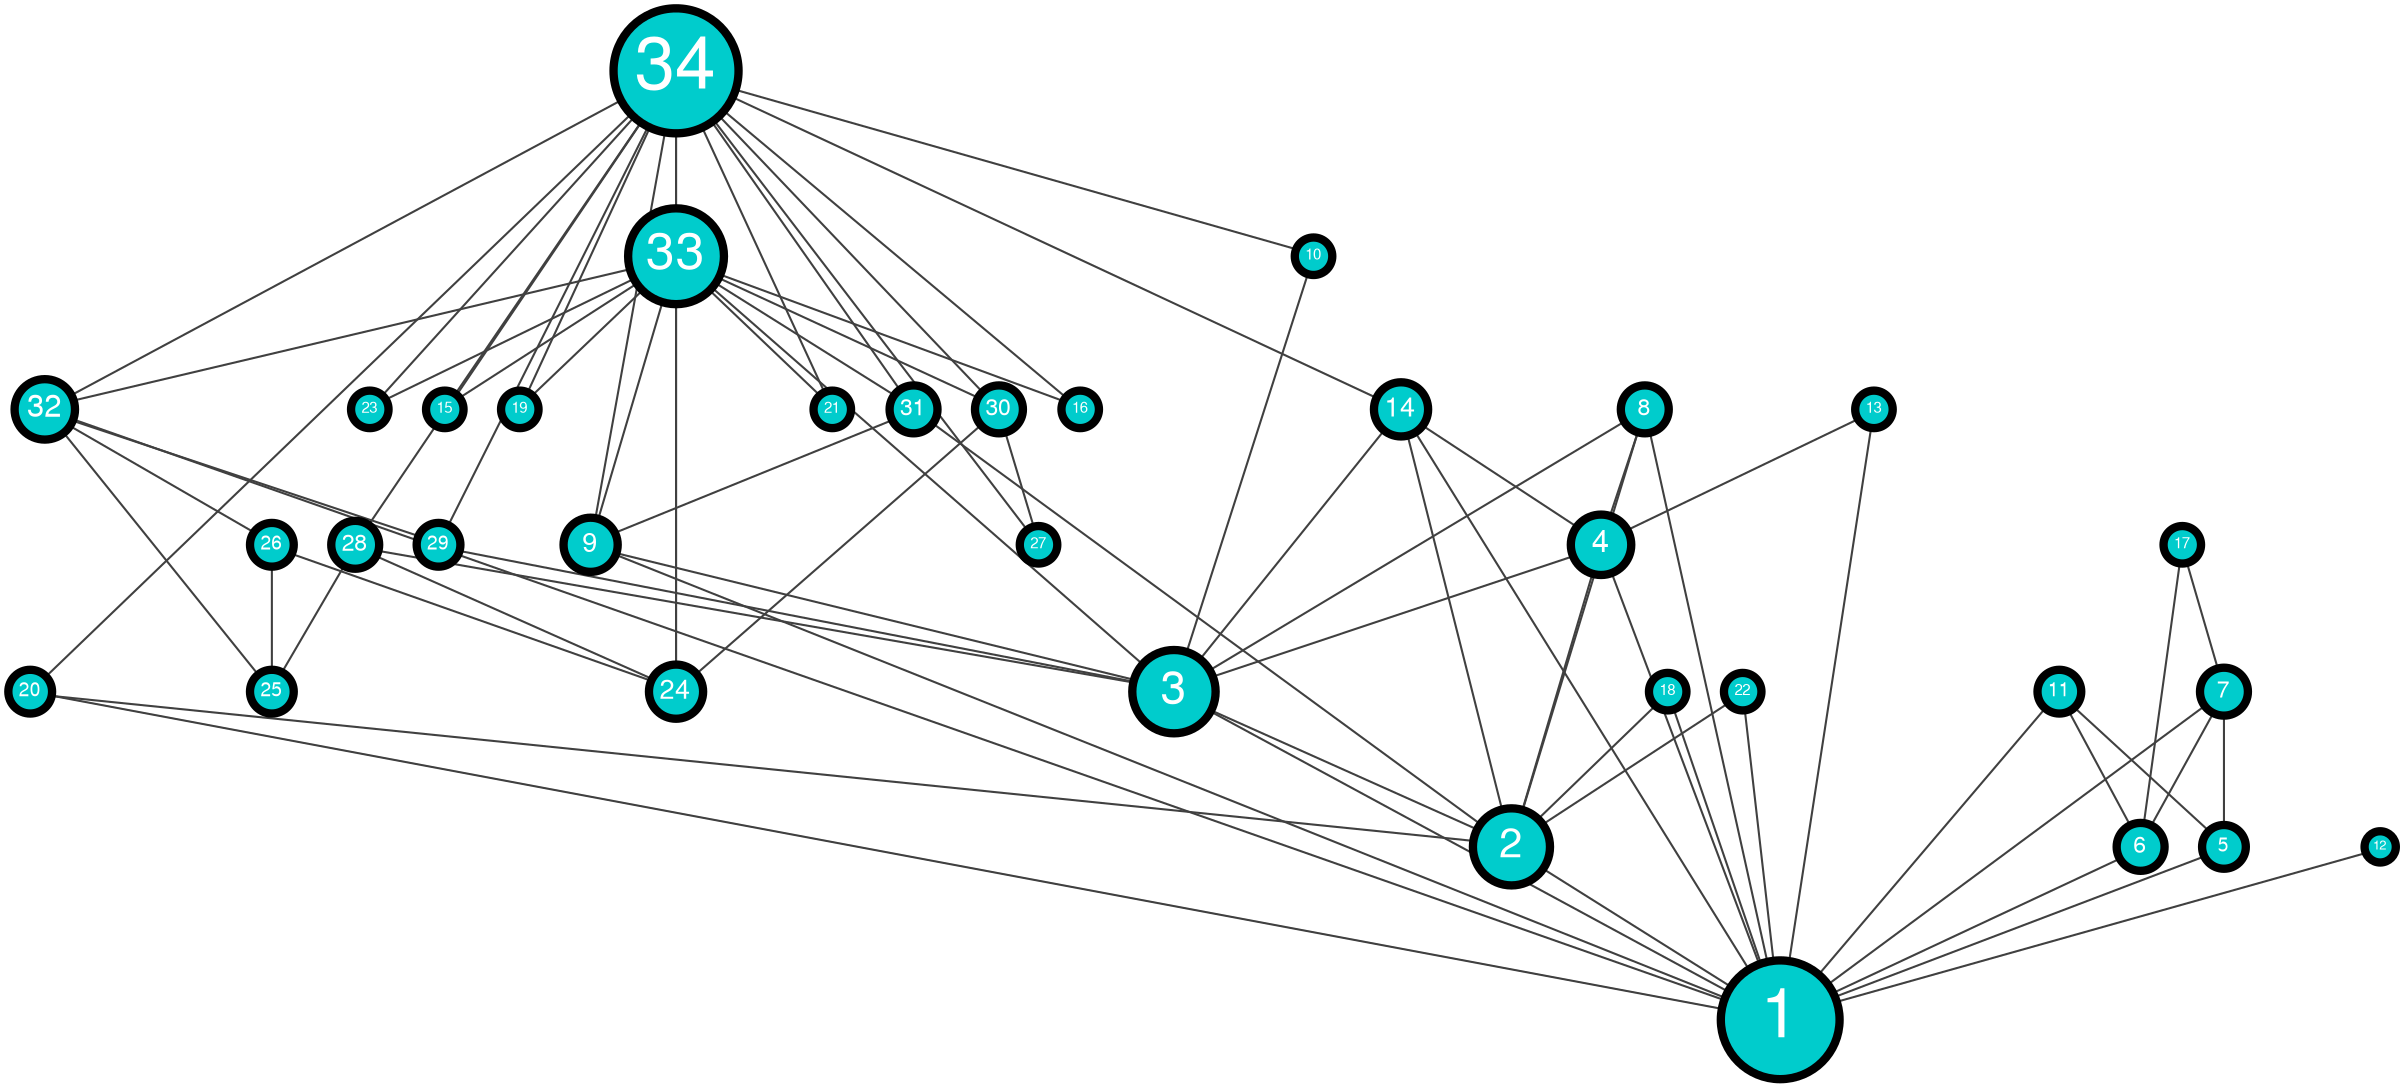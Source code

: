 graph "karate.gml" {
label = ""
bgcolor = "#FFFFFFFF"
splines = "false"
outputorder = "edgesfirst"
1 [label = "1",penwidth = "4.000000",height = "0.794271",width = "0.794271",tooltip = "",color = "#000000FF",fillcolor = "#00CCCCFF",shape = "ellipse",style = "solid,filled",pos = "7.590219,-2.353481!",fontname = "FreeSans",fontsize = "33",fontcolor = "#FFFFFFFF",fixedsize = "true"]
20 [label = "20",penwidth = "4.000000",height = "0.286458",width = "0.286458",tooltip = "",color = "#000000FF",fillcolor = "#00CCCCFF",shape = "ellipse",style = "solid,filled",pos = "8.747723,-1.155950!",fontname = "FreeSans",fontsize = "9",fontcolor = "#FFFFFFFF",fixedsize = "true"]
32 [label = "32",penwidth = "4.000000",height = "0.403646",width = "0.403646",tooltip = "",color = "#000000FF",fillcolor = "#00CCCCFF",shape = "ellipse",style = "solid,filled",pos = "10.095413,-1.308874!",fontname = "FreeSans",fontsize = "15",fontcolor = "#FFFFFFFF",fixedsize = "true"]
9 [label = "9",penwidth = "4.000000",height = "0.364583",width = "0.364583",tooltip = "",color = "#000000FF",fillcolor = "#00CCCCFF",shape = "ellipse",style = "solid,filled",pos = "8.688982,-0.349167!",fontname = "FreeSans",fontsize = "13",fontcolor = "#FFFFFFFF",fixedsize = "true"]
4 [label = "4",penwidth = "4.000000",height = "0.403646",width = "0.403646",tooltip = "",color = "#000000FF",fillcolor = "#00CCCCFF",shape = "ellipse",style = "solid,filled",pos = "8.660686,-2.078295!",fontname = "FreeSans",fontsize = "15",fontcolor = "#FFFFFFFF",fixedsize = "true"]
23 [label = "23",penwidth = "4.000000",height = "0.247396",width = "0.247396",tooltip = "",color = "#000000FF",fillcolor = "#00CCCCFF",shape = "ellipse",style = "solid,filled",pos = "9.055672,2.161790!",fontname = "FreeSans",fontsize = "7",fontcolor = "#FFFFFFFF",fixedsize = "true"]
15 [label = "15",penwidth = "4.000000",height = "0.247396",width = "0.247396",tooltip = "",color = "#000000FF",fillcolor = "#00CCCCFF",shape = "ellipse",style = "solid,filled",pos = "11.665487,1.001161!",fontname = "FreeSans",fontsize = "7",fontcolor = "#FFFFFFFF",fixedsize = "true"]
8 [label = "8",penwidth = "4.000000",height = "0.325521",width = "0.325521",tooltip = "",color = "#000000FF",fillcolor = "#00CCCCFF",shape = "ellipse",style = "solid,filled",pos = "9.001779,-2.884924!",fontname = "FreeSans",fontsize = "11",fontcolor = "#FFFFFFFF",fixedsize = "true"]
2 [label = "2",penwidth = "4.000000",height = "0.520833",width = "0.520833",tooltip = "",color = "#000000FF",fillcolor = "#00CCCCFF",shape = "ellipse",style = "solid,filled",pos = "7.530205,-1.301034!",fontname = "FreeSans",fontsize = "20",fontcolor = "#FFFFFFFF",fixedsize = "true"]
25 [label = "25",penwidth = "4.000000",height = "0.286458",width = "0.286458",tooltip = "",color = "#000000FF",fillcolor = "#00CCCCFF",shape = "ellipse",style = "solid,filled",pos = "11.483115,-2.628779!",fontname = "FreeSans",fontsize = "9",fontcolor = "#FFFFFFFF",fixedsize = "true"]
13 [label = "13",penwidth = "4.000000",height = "0.247396",width = "0.247396",tooltip = "",color = "#000000FF",fillcolor = "#00CCCCFF",shape = "ellipse",style = "solid,filled",pos = "8.611247,-3.762703!",fontname = "FreeSans",fontsize = "7",fontcolor = "#FFFFFFFF",fixedsize = "true"]
18 [label = "18",penwidth = "4.000000",height = "0.247396",width = "0.247396",tooltip = "",color = "#000000FF",fillcolor = "#00CCCCFF",shape = "ellipse",style = "solid,filled",pos = "5.977189,-1.721293!",fontname = "FreeSans",fontsize = "7",fontcolor = "#FFFFFFFF",fixedsize = "true"]
28 [label = "28",penwidth = "4.000000",height = "0.325521",width = "0.325521",tooltip = "",color = "#000000FF",fillcolor = "#00CCCCFF",shape = "ellipse",style = "solid,filled",pos = "11.130164,-1.083639!",fontname = "FreeSans",fontsize = "11",fontcolor = "#FFFFFFFF",fixedsize = "true"]
14 [label = "14",penwidth = "4.000000",height = "0.364583",width = "0.364583",tooltip = "",color = "#000000FF",fillcolor = "#00CCCCFF",shape = "ellipse",style = "solid,filled",pos = "8.065765,-0.487842!",fontname = "FreeSans",fontsize = "13",fontcolor = "#FFFFFFFF",fixedsize = "true"]
26 [label = "26",penwidth = "4.000000",height = "0.286458",width = "0.286458",tooltip = "",color = "#000000FF",fillcolor = "#00CCCCFF",shape = "ellipse",style = "solid,filled",pos = "12.160136,-1.385991!",fontname = "FreeSans",fontsize = "9",fontcolor = "#FFFFFFFF",fixedsize = "true"]
11 [label = "11",penwidth = "4.000000",height = "0.286458",width = "0.286458",tooltip = "",color = "#000000FF",fillcolor = "#00CCCCFF",shape = "ellipse",style = "solid,filled",pos = "6.087909,-2.722922!",fontname = "FreeSans",fontsize = "9",fontcolor = "#FFFFFFFF",fixedsize = "true"]
17 [label = "17",penwidth = "4.000000",height = "0.247396",width = "0.247396",tooltip = "",color = "#000000FF",fillcolor = "#00CCCCFF",shape = "ellipse",style = "solid,filled",pos = "4.550608,-4.559456!",fontname = "FreeSans",fontsize = "7",fontcolor = "#FFFFFFFF",fixedsize = "true"]
6 [label = "6",penwidth = "4.000000",height = "0.325521",width = "0.325521",tooltip = "",color = "#000000FF",fillcolor = "#00CCCCFF",shape = "ellipse",style = "solid,filled",pos = "6.137771,-4.193747!",fontname = "FreeSans",fontsize = "11",fontcolor = "#FFFFFFFF",fixedsize = "true"]
27 [label = "27",penwidth = "4.000000",height = "0.247396",width = "0.247396",tooltip = "",color = "#000000FF",fillcolor = "#00CCCCFF",shape = "ellipse",style = "solid,filled",pos = "10.002975,1.849120!",fontname = "FreeSans",fontsize = "7",fontcolor = "#FFFFFFFF",fixedsize = "true"]
19 [label = "19",penwidth = "4.000000",height = "0.247396",width = "0.247396",tooltip = "",color = "#000000FF",fillcolor = "#00CCCCFF",shape = "ellipse",style = "solid,filled",pos = "10.791356,2.296828!",fontname = "FreeSans",fontsize = "7",fontcolor = "#FFFFFFFF",fixedsize = "true"]
21 [label = "21",penwidth = "4.000000",height = "0.247396",width = "0.247396",tooltip = "",color = "#000000FF",fillcolor = "#00CCCCFF",shape = "ellipse",style = "solid,filled",pos = "8.512408,1.610900!",fontname = "FreeSans",fontsize = "7",fontcolor = "#FFFFFFFF",fixedsize = "true"]
29 [label = "29",penwidth = "4.000000",height = "0.286458",width = "0.286458",tooltip = "",color = "#000000FF",fillcolor = "#00CCCCFF",shape = "ellipse",style = "solid,filled",pos = "11.003556,-0.344493!",fontname = "FreeSans",fontsize = "9",fontcolor = "#FFFFFFFF",fixedsize = "true"]
31 [label = "31",penwidth = "4.000000",height = "0.325521",width = "0.325521",tooltip = "",color = "#000000FF",fillcolor = "#00CCCCFF",shape = "ellipse",style = "solid,filled",pos = "8.092123,0.622090!",fontname = "FreeSans",fontsize = "11",fontcolor = "#FFFFFFFF",fixedsize = "true"]
34 [label = "34",penwidth = "4.000000",height = "0.833333",width = "0.833333",tooltip = "",color = "#000000FF",fillcolor = "#00CCCCFF",shape = "ellipse",style = "solid,filled",pos = "9.953080,0.338026!",fontname = "FreeSans",fontsize = "35",fontcolor = "#FFFFFFFF",fixedsize = "true"]
22 [label = "22",penwidth = "4.000000",height = "0.247396",width = "0.247396",tooltip = "",color = "#000000FF",fillcolor = "#00CCCCFF",shape = "ellipse",style = "solid,filled",pos = "6.185960,-0.871294!",fontname = "FreeSans",fontsize = "7",fontcolor = "#FFFFFFFF",fixedsize = "true"]
5 [label = "5",penwidth = "4.000000",height = "0.286458",width = "0.286458",tooltip = "",color = "#000000FF",fillcolor = "#00CCCCFF",shape = "ellipse",style = "solid,filled",pos = "6.896345,-3.823589!",fontname = "FreeSans",fontsize = "9",fontcolor = "#FFFFFFFF",fixedsize = "true"]
10 [label = "10",penwidth = "4.000000",height = "0.247396",width = "0.247396",tooltip = "",color = "#000000FF",fillcolor = "#00CCCCFF",shape = "ellipse",style = "solid,filled",pos = "10.723279,-1.782584!",fontname = "FreeSans",fontsize = "7",fontcolor = "#FFFFFFFF",fixedsize = "true"]
33 [label = "33",penwidth = "4.000000",height = "0.638021",width = "0.638021",tooltip = "",color = "#000000FF",fillcolor = "#00CCCCFF",shape = "ellipse",style = "solid,filled",pos = "9.909349,0.938110!",fontname = "FreeSans",fontsize = "25",fontcolor = "#FFFFFFFF",fixedsize = "true"]
7 [label = "7",penwidth = "4.000000",height = "0.325521",width = "0.325521",tooltip = "",color = "#000000FF",fillcolor = "#00CCCCFF",shape = "ellipse",style = "solid,filled",pos = "5.456005,-3.212782!",fontname = "FreeSans",fontsize = "11",fontcolor = "#FFFFFFFF",fixedsize = "true"]
30 [label = "30",penwidth = "4.000000",height = "0.325521",width = "0.325521",tooltip = "",color = "#000000FF",fillcolor = "#00CCCCFF",shape = "ellipse",style = "solid,filled",pos = "11.350239,1.666518!",fontname = "FreeSans",fontsize = "11",fontcolor = "#FFFFFFFF",fixedsize = "true"]
3 [label = "3",penwidth = "4.000000",height = "0.559896",width = "0.559896",tooltip = "",color = "#000000FF",fillcolor = "#00CCCCFF",shape = "ellipse",style = "solid,filled",pos = "9.436151,-1.165875!",fontname = "FreeSans",fontsize = "22",fontcolor = "#FFFFFFFF",fixedsize = "true"]
16 [label = "16",penwidth = "4.000000",height = "0.247396",width = "0.247396",tooltip = "",color = "#000000FF",fillcolor = "#00CCCCFF",shape = "ellipse",style = "solid,filled",pos = "9.923172,2.597188!",fontname = "FreeSans",fontsize = "7",fontcolor = "#FFFFFFFF",fixedsize = "true"]
12 [label = "12",penwidth = "4.000000",height = "0.208333",width = "0.208333",tooltip = "",color = "#000000FF",fillcolor = "#00CCCCFF",shape = "ellipse",style = "solid,filled",pos = "7.796484,-4.418347!",fontname = "FreeSans",fontsize = "6",fontcolor = "#FFFFFFFF",fixedsize = "true"]
24 [label = "24",penwidth = "4.000000",height = "0.364583",width = "0.364583",tooltip = "",color = "#000000FF",fillcolor = "#00CCCCFF",shape = "ellipse",style = "solid,filled",pos = "11.685695,0.222126!",fontname = "FreeSans",fontsize = "13",fontcolor = "#FFFFFFFF",fixedsize = "true"]
20 -- 2 [label = "",penwidth = "1.000000",tooltip = "",arrowhead = "none",arrowtail = "none",color = "#404040FF",fontname = "SansSerif.plain",fontsize = "10",fontcolor = "#000000FF",dir = "both"]
14 -- 3 [label = "",penwidth = "1.000000",tooltip = "",arrowhead = "none",arrowtail = "none",color = "#404040FF",fontname = "SansSerif.plain",fontsize = "10",fontcolor = "#000000FF",dir = "both"]
34 -- 16 [label = "",penwidth = "1.000000",tooltip = "",arrowhead = "none",arrowtail = "none",color = "#404040FF",fontname = "SansSerif.plain",fontsize = "10",fontcolor = "#000000FF",dir = "both"]
4 -- 3 [label = "",penwidth = "1.000000",tooltip = "",arrowhead = "none",arrowtail = "none",color = "#404040FF",fontname = "SansSerif.plain",fontsize = "10",fontcolor = "#000000FF",dir = "both"]
34 -- 24 [label = "",penwidth = "1.000000",tooltip = "",arrowhead = "none",arrowtail = "none",color = "#404040FF",fontname = "SansSerif.plain",fontsize = "10",fontcolor = "#000000FF",dir = "both"]
22 -- 2 [label = "",penwidth = "1.000000",tooltip = "",arrowhead = "none",arrowtail = "none",color = "#404040FF",fontname = "SansSerif.plain",fontsize = "10",fontcolor = "#000000FF",dir = "both"]
33 -- 19 [label = "",penwidth = "1.000000",tooltip = "",arrowhead = "none",arrowtail = "none",color = "#404040FF",fontname = "SansSerif.plain",fontsize = "10",fontcolor = "#000000FF",dir = "both"]
33 -- 21 [label = "",penwidth = "1.000000",tooltip = "",arrowhead = "none",arrowtail = "none",color = "#404040FF",fontname = "SansSerif.plain",fontsize = "10",fontcolor = "#000000FF",dir = "both"]
4 -- 1 [label = "",penwidth = "1.000000",tooltip = "",arrowhead = "none",arrowtail = "none",color = "#404040FF",fontname = "SansSerif.plain",fontsize = "10",fontcolor = "#000000FF",dir = "both"]
14 -- 1 [label = "",penwidth = "1.000000",tooltip = "",arrowhead = "none",arrowtail = "none",color = "#404040FF",fontname = "SansSerif.plain",fontsize = "10",fontcolor = "#000000FF",dir = "both"]
2 -- 1 [label = "",penwidth = "1.000000",tooltip = "",arrowhead = "none",arrowtail = "none",color = "#404040FF",fontname = "SansSerif.plain",fontsize = "10",fontcolor = "#000000FF",dir = "both"]
17 -- 6 [label = "",penwidth = "1.000000",tooltip = "",arrowhead = "none",arrowtail = "none",color = "#404040FF",fontname = "SansSerif.plain",fontsize = "10",fontcolor = "#000000FF",dir = "both"]
32 -- 25 [label = "",penwidth = "1.000000",tooltip = "",arrowhead = "none",arrowtail = "none",color = "#404040FF",fontname = "SansSerif.plain",fontsize = "10",fontcolor = "#000000FF",dir = "both"]
34 -- 15 [label = "",penwidth = "1.000000",tooltip = "",arrowhead = "none",arrowtail = "none",color = "#404040FF",fontname = "SansSerif.plain",fontsize = "10",fontcolor = "#000000FF",dir = "both"]
31 -- 2 [label = "",penwidth = "1.000000",tooltip = "",arrowhead = "none",arrowtail = "none",color = "#404040FF",fontname = "SansSerif.plain",fontsize = "10",fontcolor = "#000000FF",dir = "both"]
12 -- 1 [label = "",penwidth = "1.000000",tooltip = "",arrowhead = "none",arrowtail = "none",color = "#404040FF",fontname = "SansSerif.plain",fontsize = "10",fontcolor = "#000000FF",dir = "both"]
11 -- 5 [label = "",penwidth = "1.000000",tooltip = "",arrowhead = "none",arrowtail = "none",color = "#404040FF",fontname = "SansSerif.plain",fontsize = "10",fontcolor = "#000000FF",dir = "both"]
32 -- 29 [label = "",penwidth = "1.000000",tooltip = "",arrowhead = "none",arrowtail = "none",color = "#404040FF",fontname = "SansSerif.plain",fontsize = "10",fontcolor = "#000000FF",dir = "both"]
33 -- 24 [label = "",penwidth = "1.000000",tooltip = "",arrowhead = "none",arrowtail = "none",color = "#404040FF",fontname = "SansSerif.plain",fontsize = "10",fontcolor = "#000000FF",dir = "both"]
30 -- 24 [label = "",penwidth = "1.000000",tooltip = "",arrowhead = "none",arrowtail = "none",color = "#404040FF",fontname = "SansSerif.plain",fontsize = "10",fontcolor = "#000000FF",dir = "both"]
34 -- 33 [label = "",penwidth = "1.000000",tooltip = "",arrowhead = "none",arrowtail = "none",color = "#404040FF",fontname = "SansSerif.plain",fontsize = "10",fontcolor = "#000000FF",dir = "both"]
34 -- 23 [label = "",penwidth = "1.000000",tooltip = "",arrowhead = "none",arrowtail = "none",color = "#404040FF",fontname = "SansSerif.plain",fontsize = "10",fontcolor = "#000000FF",dir = "both"]
33 -- 15 [label = "",penwidth = "1.000000",tooltip = "",arrowhead = "none",arrowtail = "none",color = "#404040FF",fontname = "SansSerif.plain",fontsize = "10",fontcolor = "#000000FF",dir = "both"]
11 -- 1 [label = "",penwidth = "1.000000",tooltip = "",arrowhead = "none",arrowtail = "none",color = "#404040FF",fontname = "SansSerif.plain",fontsize = "10",fontcolor = "#000000FF",dir = "both"]
17 -- 7 [label = "",penwidth = "1.000000",tooltip = "",arrowhead = "none",arrowtail = "none",color = "#404040FF",fontname = "SansSerif.plain",fontsize = "10",fontcolor = "#000000FF",dir = "both"]
9 -- 3 [label = "",penwidth = "1.000000",tooltip = "",arrowhead = "none",arrowtail = "none",color = "#404040FF",fontname = "SansSerif.plain",fontsize = "10",fontcolor = "#000000FF",dir = "both"]
34 -- 28 [label = "",penwidth = "1.000000",tooltip = "",arrowhead = "none",arrowtail = "none",color = "#404040FF",fontname = "SansSerif.plain",fontsize = "10",fontcolor = "#000000FF",dir = "both"]
34 -- 29 [label = "",penwidth = "1.000000",tooltip = "",arrowhead = "none",arrowtail = "none",color = "#404040FF",fontname = "SansSerif.plain",fontsize = "10",fontcolor = "#000000FF",dir = "both"]
34 -- 9 [label = "",penwidth = "1.000000",tooltip = "",arrowhead = "none",arrowtail = "none",color = "#404040FF",fontname = "SansSerif.plain",fontsize = "10",fontcolor = "#000000FF",dir = "both"]
7 -- 5 [label = "",penwidth = "1.000000",tooltip = "",arrowhead = "none",arrowtail = "none",color = "#404040FF",fontname = "SansSerif.plain",fontsize = "10",fontcolor = "#000000FF",dir = "both"]
18 -- 2 [label = "",penwidth = "1.000000",tooltip = "",arrowhead = "none",arrowtail = "none",color = "#404040FF",fontname = "SansSerif.plain",fontsize = "10",fontcolor = "#000000FF",dir = "both"]
34 -- 27 [label = "",penwidth = "1.000000",tooltip = "",arrowhead = "none",arrowtail = "none",color = "#404040FF",fontname = "SansSerif.plain",fontsize = "10",fontcolor = "#000000FF",dir = "both"]
7 -- 6 [label = "",penwidth = "1.000000",tooltip = "",arrowhead = "none",arrowtail = "none",color = "#404040FF",fontname = "SansSerif.plain",fontsize = "10",fontcolor = "#000000FF",dir = "both"]
32 -- 26 [label = "",penwidth = "1.000000",tooltip = "",arrowhead = "none",arrowtail = "none",color = "#404040FF",fontname = "SansSerif.plain",fontsize = "10",fontcolor = "#000000FF",dir = "both"]
32 -- 1 [label = "",penwidth = "1.000000",tooltip = "",arrowhead = "none",arrowtail = "none",color = "#404040FF",fontname = "SansSerif.plain",fontsize = "10",fontcolor = "#000000FF",dir = "both"]
33 -- 31 [label = "",penwidth = "1.000000",tooltip = "",arrowhead = "none",arrowtail = "none",color = "#404040FF",fontname = "SansSerif.plain",fontsize = "10",fontcolor = "#000000FF",dir = "both"]
3 -- 2 [label = "",penwidth = "1.000000",tooltip = "",arrowhead = "none",arrowtail = "none",color = "#404040FF",fontname = "SansSerif.plain",fontsize = "10",fontcolor = "#000000FF",dir = "both"]
22 -- 1 [label = "",penwidth = "1.000000",tooltip = "",arrowhead = "none",arrowtail = "none",color = "#404040FF",fontname = "SansSerif.plain",fontsize = "10",fontcolor = "#000000FF",dir = "both"]
34 -- 32 [label = "",penwidth = "1.000000",tooltip = "",arrowhead = "none",arrowtail = "none",color = "#404040FF",fontname = "SansSerif.plain",fontsize = "10",fontcolor = "#000000FF",dir = "both"]
33 -- 32 [label = "",penwidth = "1.000000",tooltip = "",arrowhead = "none",arrowtail = "none",color = "#404040FF",fontname = "SansSerif.plain",fontsize = "10",fontcolor = "#000000FF",dir = "both"]
8 -- 3 [label = "",penwidth = "1.000000",tooltip = "",arrowhead = "none",arrowtail = "none",color = "#404040FF",fontname = "SansSerif.plain",fontsize = "10",fontcolor = "#000000FF",dir = "both"]
14 -- 4 [label = "",penwidth = "1.000000",tooltip = "",arrowhead = "none",arrowtail = "none",color = "#404040FF",fontname = "SansSerif.plain",fontsize = "10",fontcolor = "#000000FF",dir = "both"]
26 -- 24 [label = "",penwidth = "1.000000",tooltip = "",arrowhead = "none",arrowtail = "none",color = "#404040FF",fontname = "SansSerif.plain",fontsize = "10",fontcolor = "#000000FF",dir = "both"]
26 -- 25 [label = "",penwidth = "1.000000",tooltip = "",arrowhead = "none",arrowtail = "none",color = "#404040FF",fontname = "SansSerif.plain",fontsize = "10",fontcolor = "#000000FF",dir = "both"]
30 -- 27 [label = "",penwidth = "1.000000",tooltip = "",arrowhead = "none",arrowtail = "none",color = "#404040FF",fontname = "SansSerif.plain",fontsize = "10",fontcolor = "#000000FF",dir = "both"]
28 -- 25 [label = "",penwidth = "1.000000",tooltip = "",arrowhead = "none",arrowtail = "none",color = "#404040FF",fontname = "SansSerif.plain",fontsize = "10",fontcolor = "#000000FF",dir = "both"]
29 -- 3 [label = "",penwidth = "1.000000",tooltip = "",arrowhead = "none",arrowtail = "none",color = "#404040FF",fontname = "SansSerif.plain",fontsize = "10",fontcolor = "#000000FF",dir = "both"]
33 -- 3 [label = "",penwidth = "1.000000",tooltip = "",arrowhead = "none",arrowtail = "none",color = "#404040FF",fontname = "SansSerif.plain",fontsize = "10",fontcolor = "#000000FF",dir = "both"]
10 -- 3 [label = "",penwidth = "1.000000",tooltip = "",arrowhead = "none",arrowtail = "none",color = "#404040FF",fontname = "SansSerif.plain",fontsize = "10",fontcolor = "#000000FF",dir = "both"]
9 -- 1 [label = "",penwidth = "1.000000",tooltip = "",arrowhead = "none",arrowtail = "none",color = "#404040FF",fontname = "SansSerif.plain",fontsize = "10",fontcolor = "#000000FF",dir = "both"]
28 -- 24 [label = "",penwidth = "1.000000",tooltip = "",arrowhead = "none",arrowtail = "none",color = "#404040FF",fontname = "SansSerif.plain",fontsize = "10",fontcolor = "#000000FF",dir = "both"]
5 -- 1 [label = "",penwidth = "1.000000",tooltip = "",arrowhead = "none",arrowtail = "none",color = "#404040FF",fontname = "SansSerif.plain",fontsize = "10",fontcolor = "#000000FF",dir = "both"]
6 -- 1 [label = "",penwidth = "1.000000",tooltip = "",arrowhead = "none",arrowtail = "none",color = "#404040FF",fontname = "SansSerif.plain",fontsize = "10",fontcolor = "#000000FF",dir = "both"]
34 -- 10 [label = "",penwidth = "1.000000",tooltip = "",arrowhead = "none",arrowtail = "none",color = "#404040FF",fontname = "SansSerif.plain",fontsize = "10",fontcolor = "#000000FF",dir = "both"]
34 -- 31 [label = "",penwidth = "1.000000",tooltip = "",arrowhead = "none",arrowtail = "none",color = "#404040FF",fontname = "SansSerif.plain",fontsize = "10",fontcolor = "#000000FF",dir = "both"]
8 -- 4 [label = "",penwidth = "1.000000",tooltip = "",arrowhead = "none",arrowtail = "none",color = "#404040FF",fontname = "SansSerif.plain",fontsize = "10",fontcolor = "#000000FF",dir = "both"]
34 -- 21 [label = "",penwidth = "1.000000",tooltip = "",arrowhead = "none",arrowtail = "none",color = "#404040FF",fontname = "SansSerif.plain",fontsize = "10",fontcolor = "#000000FF",dir = "both"]
34 -- 30 [label = "",penwidth = "1.000000",tooltip = "",arrowhead = "none",arrowtail = "none",color = "#404040FF",fontname = "SansSerif.plain",fontsize = "10",fontcolor = "#000000FF",dir = "both"]
8 -- 1 [label = "",penwidth = "1.000000",tooltip = "",arrowhead = "none",arrowtail = "none",color = "#404040FF",fontname = "SansSerif.plain",fontsize = "10",fontcolor = "#000000FF",dir = "both"]
3 -- 1 [label = "",penwidth = "1.000000",tooltip = "",arrowhead = "none",arrowtail = "none",color = "#404040FF",fontname = "SansSerif.plain",fontsize = "10",fontcolor = "#000000FF",dir = "both"]
20 -- 1 [label = "",penwidth = "1.000000",tooltip = "",arrowhead = "none",arrowtail = "none",color = "#404040FF",fontname = "SansSerif.plain",fontsize = "10",fontcolor = "#000000FF",dir = "both"]
4 -- 2 [label = "",penwidth = "1.000000",tooltip = "",arrowhead = "none",arrowtail = "none",color = "#404040FF",fontname = "SansSerif.plain",fontsize = "10",fontcolor = "#000000FF",dir = "both"]
18 -- 1 [label = "",penwidth = "1.000000",tooltip = "",arrowhead = "none",arrowtail = "none",color = "#404040FF",fontname = "SansSerif.plain",fontsize = "10",fontcolor = "#000000FF",dir = "both"]
33 -- 16 [label = "",penwidth = "1.000000",tooltip = "",arrowhead = "none",arrowtail = "none",color = "#404040FF",fontname = "SansSerif.plain",fontsize = "10",fontcolor = "#000000FF",dir = "both"]
14 -- 2 [label = "",penwidth = "1.000000",tooltip = "",arrowhead = "none",arrowtail = "none",color = "#404040FF",fontname = "SansSerif.plain",fontsize = "10",fontcolor = "#000000FF",dir = "both"]
34 -- 19 [label = "",penwidth = "1.000000",tooltip = "",arrowhead = "none",arrowtail = "none",color = "#404040FF",fontname = "SansSerif.plain",fontsize = "10",fontcolor = "#000000FF",dir = "both"]
7 -- 1 [label = "",penwidth = "1.000000",tooltip = "",arrowhead = "none",arrowtail = "none",color = "#404040FF",fontname = "SansSerif.plain",fontsize = "10",fontcolor = "#000000FF",dir = "both"]
13 -- 4 [label = "",penwidth = "1.000000",tooltip = "",arrowhead = "none",arrowtail = "none",color = "#404040FF",fontname = "SansSerif.plain",fontsize = "10",fontcolor = "#000000FF",dir = "both"]
11 -- 6 [label = "",penwidth = "1.000000",tooltip = "",arrowhead = "none",arrowtail = "none",color = "#404040FF",fontname = "SansSerif.plain",fontsize = "10",fontcolor = "#000000FF",dir = "both"]
33 -- 30 [label = "",penwidth = "1.000000",tooltip = "",arrowhead = "none",arrowtail = "none",color = "#404040FF",fontname = "SansSerif.plain",fontsize = "10",fontcolor = "#000000FF",dir = "both"]
33 -- 23 [label = "",penwidth = "1.000000",tooltip = "",arrowhead = "none",arrowtail = "none",color = "#404040FF",fontname = "SansSerif.plain",fontsize = "10",fontcolor = "#000000FF",dir = "both"]
33 -- 9 [label = "",penwidth = "1.000000",tooltip = "",arrowhead = "none",arrowtail = "none",color = "#404040FF",fontname = "SansSerif.plain",fontsize = "10",fontcolor = "#000000FF",dir = "both"]
8 -- 2 [label = "",penwidth = "1.000000",tooltip = "",arrowhead = "none",arrowtail = "none",color = "#404040FF",fontname = "SansSerif.plain",fontsize = "10",fontcolor = "#000000FF",dir = "both"]
13 -- 1 [label = "",penwidth = "1.000000",tooltip = "",arrowhead = "none",arrowtail = "none",color = "#404040FF",fontname = "SansSerif.plain",fontsize = "10",fontcolor = "#000000FF",dir = "both"]
31 -- 9 [label = "",penwidth = "1.000000",tooltip = "",arrowhead = "none",arrowtail = "none",color = "#404040FF",fontname = "SansSerif.plain",fontsize = "10",fontcolor = "#000000FF",dir = "both"]
34 -- 14 [label = "",penwidth = "1.000000",tooltip = "",arrowhead = "none",arrowtail = "none",color = "#404040FF",fontname = "SansSerif.plain",fontsize = "10",fontcolor = "#000000FF",dir = "both"]
34 -- 20 [label = "",penwidth = "1.000000",tooltip = "",arrowhead = "none",arrowtail = "none",color = "#404040FF",fontname = "SansSerif.plain",fontsize = "10",fontcolor = "#000000FF",dir = "both"]
28 -- 3 [label = "",penwidth = "1.000000",tooltip = "",arrowhead = "none",arrowtail = "none",color = "#404040FF",fontname = "SansSerif.plain",fontsize = "10",fontcolor = "#000000FF",dir = "both"]
}

